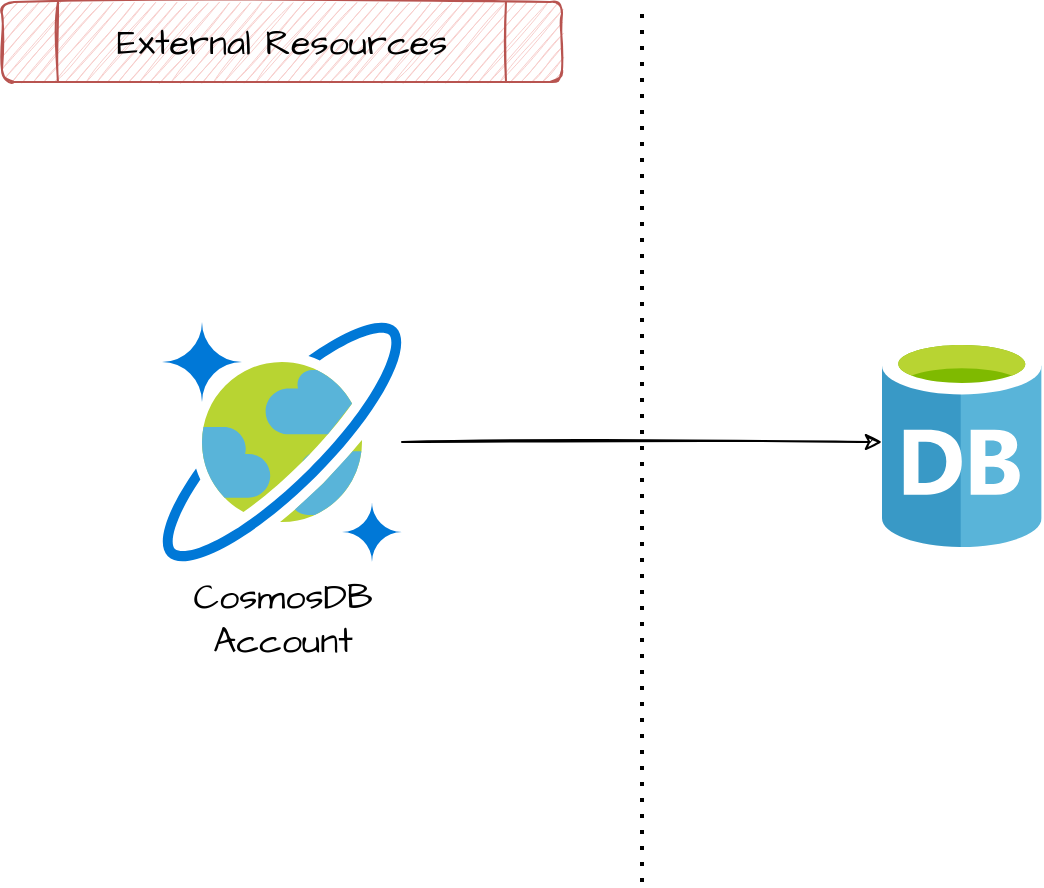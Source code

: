 <mxfile version="18.0.1" type="device"><diagram id="ArKqH_pPMN16gDMSGU3m" name="Page-1"><mxGraphModel dx="1106" dy="852" grid="1" gridSize="10" guides="1" tooltips="1" connect="1" arrows="1" fold="1" page="1" pageScale="1" pageWidth="827" pageHeight="1169" math="0" shadow="0"><root><mxCell id="0"/><mxCell id="1" parent="0"/><mxCell id="UswPCJe6e3ooSKU1a3Y4-4" style="edgeStyle=orthogonalEdgeStyle;rounded=0;orthogonalLoop=1;jettySize=auto;html=1;sketch=1;" edge="1" parent="1" source="DOS7CWorLfeVmID9HikK-2" target="UswPCJe6e3ooSKU1a3Y4-3"><mxGeometry relative="1" as="geometry"/></mxCell><mxCell id="DOS7CWorLfeVmID9HikK-2" value="CosmosDB &lt;br&gt;Account" style="sketch=0;aspect=fixed;html=1;points=[];align=center;image;fontSize=18;image=img/lib/mscae/CosmosDB.svg;fontFamily=Architects Daughter;fontSource=https%3A%2F%2Ffonts.googleapis.com%2Fcss%3Ffamily%3DArchitects%2BDaughter;" parent="1" vertex="1"><mxGeometry x="120" y="240" width="120" height="120" as="geometry"/></mxCell><mxCell id="DOS7CWorLfeVmID9HikK-3" value="" style="endArrow=none;dashed=1;html=1;dashPattern=1 3;strokeWidth=2;rounded=0;" parent="1" edge="1"><mxGeometry width="50" height="50" relative="1" as="geometry"><mxPoint x="360" y="520" as="sourcePoint"/><mxPoint x="360" y="80" as="targetPoint"/></mxGeometry></mxCell><mxCell id="y1iaXILf1CiR3W7cha_C-4" value="External Resources" style="shape=process;whiteSpace=wrap;html=1;backgroundOutline=1;shadow=0;rounded=1;fillColor=#f8cecc;strokeColor=#b85450;sketch=1;fontFamily=Architects Daughter;fontSource=https%3A%2F%2Ffonts.googleapis.com%2Fcss%3Ffamily%3DArchitects%2BDaughter;fontSize=18;" parent="1" vertex="1"><mxGeometry x="40" y="80" width="280" height="40" as="geometry"/></mxCell><mxCell id="UswPCJe6e3ooSKU1a3Y4-3" value="" style="sketch=0;aspect=fixed;html=1;points=[];align=center;image;fontSize=12;image=img/lib/mscae/Database_General.svg;" vertex="1" parent="1"><mxGeometry x="480" y="247.5" width="79.8" height="105" as="geometry"/></mxCell></root></mxGraphModel></diagram></mxfile>